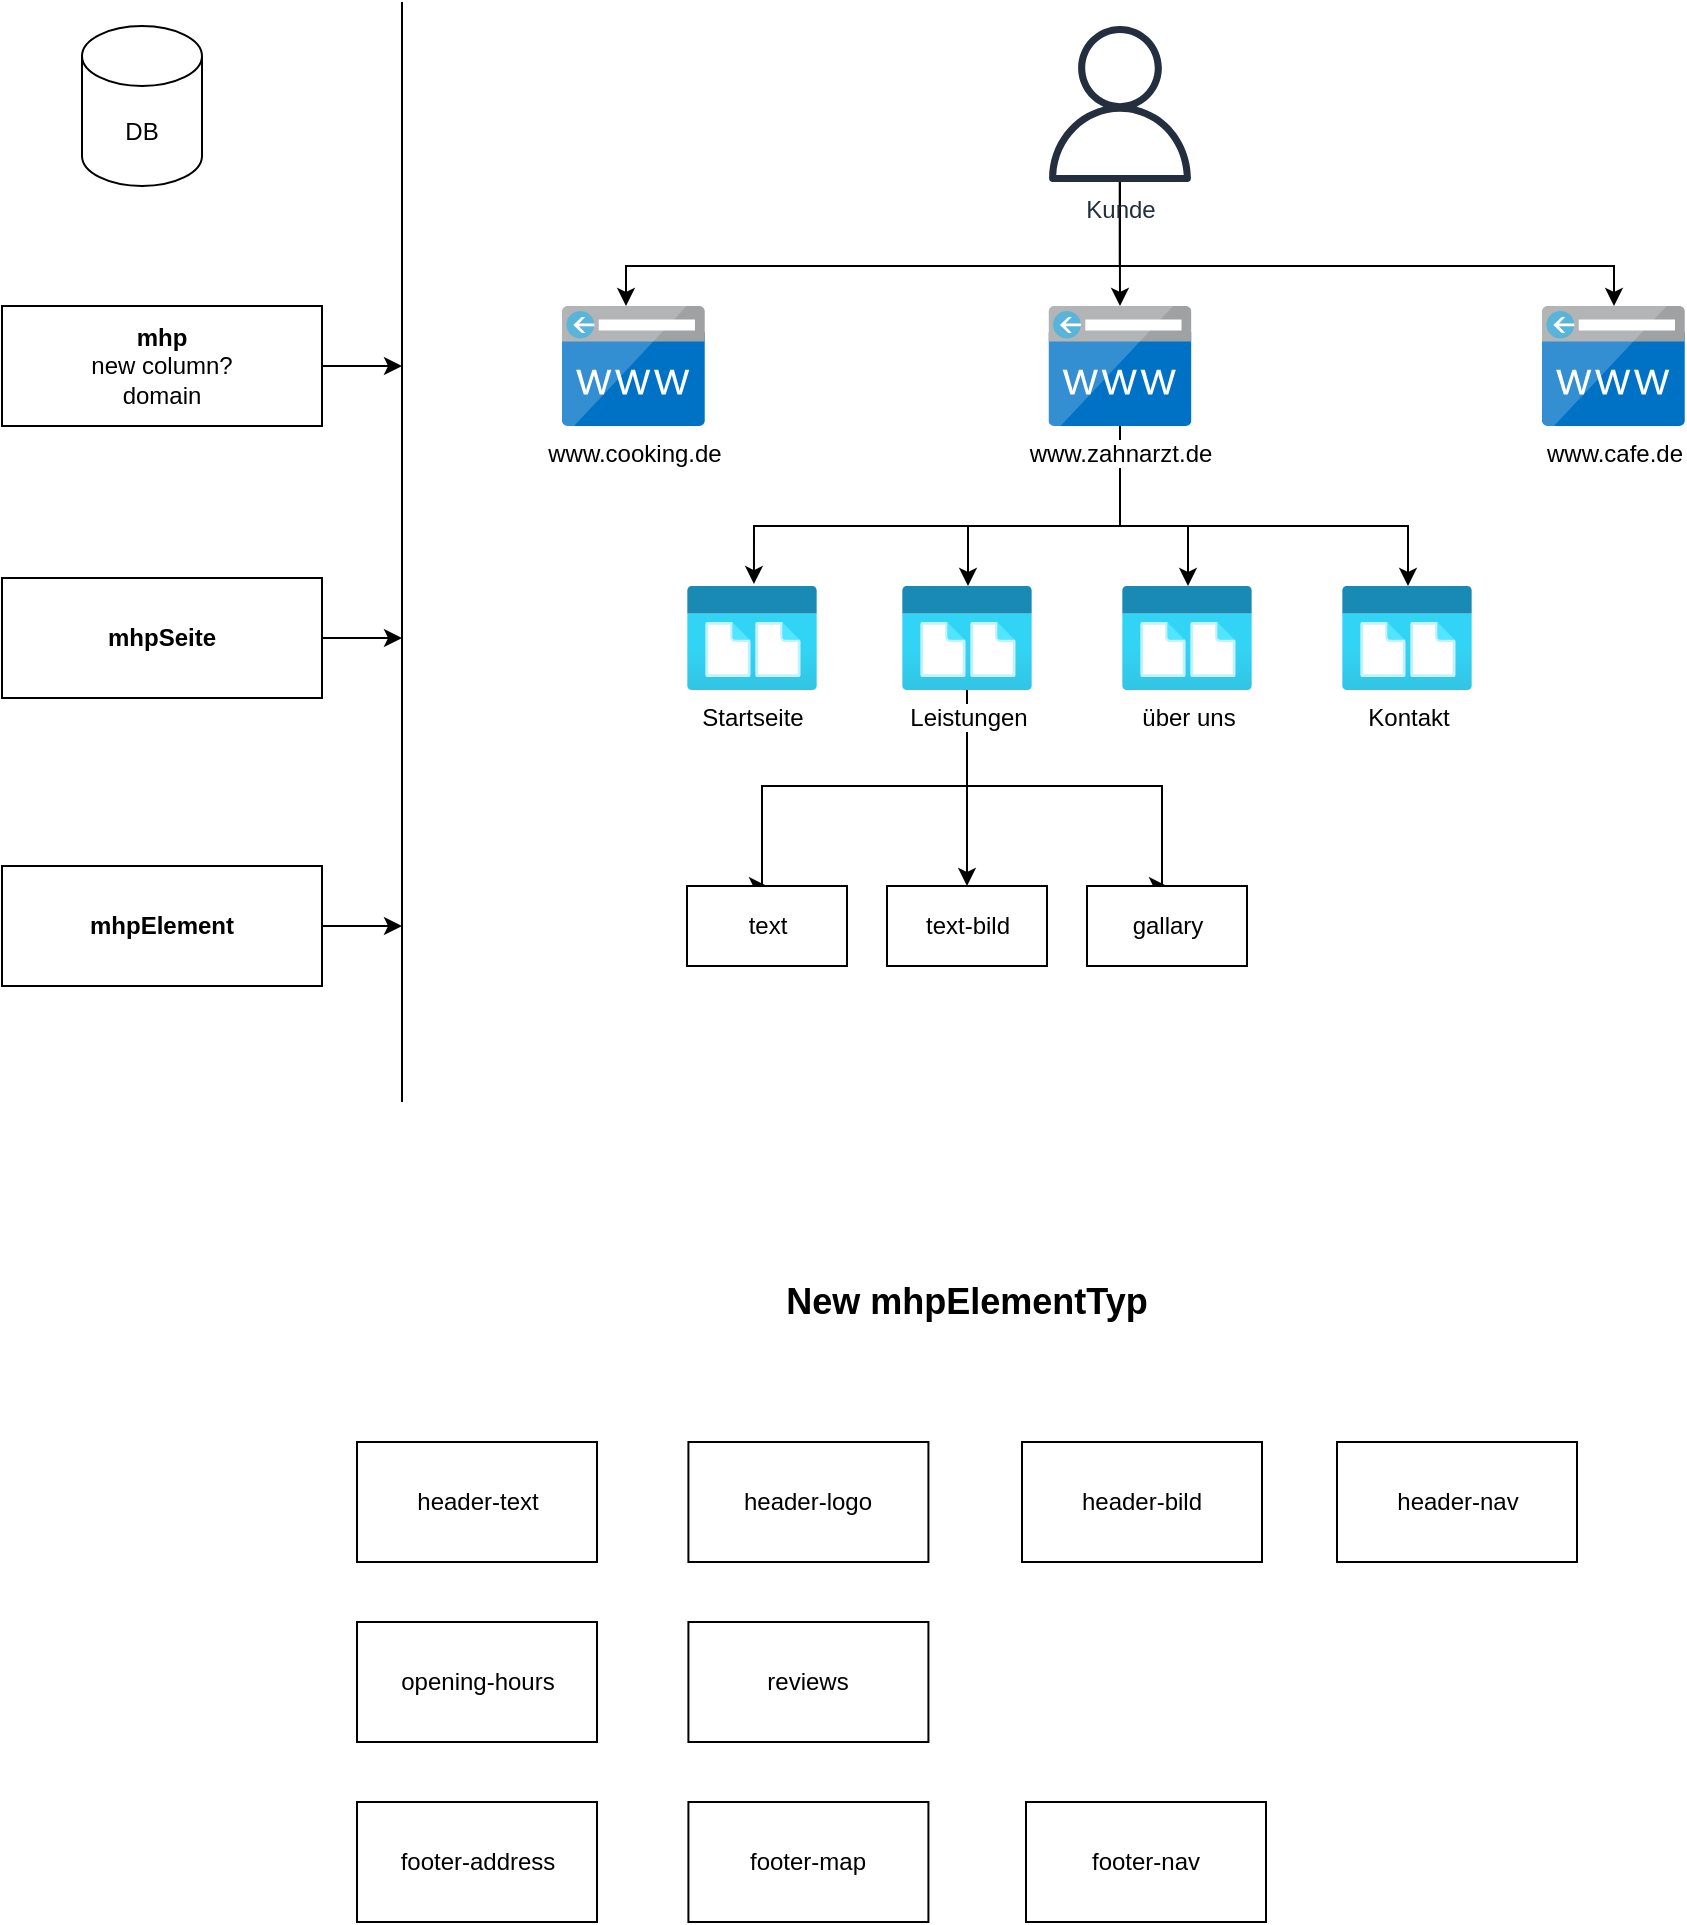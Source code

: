 <mxfile version="14.4.3" type="github">
  <diagram id="ebvH97lGsPnApEIWCI86" name="Page-1">
    <mxGraphModel dx="1421" dy="726" grid="1" gridSize="10" guides="1" tooltips="1" connect="1" arrows="1" fold="1" page="1" pageScale="1" pageWidth="1654" pageHeight="1169" math="0" shadow="0">
      <root>
        <mxCell id="0" />
        <mxCell id="1" parent="0" />
        <mxCell id="uprv_qQI1ZrDwKQ4Ydge-5" style="edgeStyle=orthogonalEdgeStyle;rounded=0;orthogonalLoop=1;jettySize=auto;html=1;entryX=0.448;entryY=0;entryDx=0;entryDy=0;entryPerimeter=0;" edge="1" parent="1" source="uprv_qQI1ZrDwKQ4Ydge-1" target="uprv_qQI1ZrDwKQ4Ydge-2">
          <mxGeometry relative="1" as="geometry">
            <Array as="points">
              <mxPoint x="639" y="182" />
              <mxPoint x="392" y="182" />
            </Array>
          </mxGeometry>
        </mxCell>
        <mxCell id="uprv_qQI1ZrDwKQ4Ydge-6" style="edgeStyle=orthogonalEdgeStyle;rounded=0;orthogonalLoop=1;jettySize=auto;html=1;" edge="1" parent="1" source="uprv_qQI1ZrDwKQ4Ydge-1" target="uprv_qQI1ZrDwKQ4Ydge-4">
          <mxGeometry relative="1" as="geometry">
            <Array as="points">
              <mxPoint x="639" y="182" />
              <mxPoint x="886" y="182" />
            </Array>
          </mxGeometry>
        </mxCell>
        <mxCell id="uprv_qQI1ZrDwKQ4Ydge-7" style="edgeStyle=orthogonalEdgeStyle;rounded=0;orthogonalLoop=1;jettySize=auto;html=1;" edge="1" parent="1" source="uprv_qQI1ZrDwKQ4Ydge-1" target="uprv_qQI1ZrDwKQ4Ydge-3">
          <mxGeometry relative="1" as="geometry" />
        </mxCell>
        <mxCell id="uprv_qQI1ZrDwKQ4Ydge-1" value="Kunde&lt;br&gt;" style="outlineConnect=0;fontColor=#232F3E;gradientColor=none;fillColor=#232F3E;strokeColor=none;dashed=0;verticalLabelPosition=bottom;verticalAlign=top;align=center;html=1;fontSize=12;fontStyle=0;aspect=fixed;pointerEvents=1;shape=mxgraph.aws4.user;" vertex="1" parent="1">
          <mxGeometry x="600" y="62" width="78" height="78" as="geometry" />
        </mxCell>
        <mxCell id="uprv_qQI1ZrDwKQ4Ydge-2" value="www.cooking.de" style="aspect=fixed;html=1;points=[];align=center;image;fontSize=12;image=img/lib/mscae/CustomDomain.svg;" vertex="1" parent="1">
          <mxGeometry x="360" y="202" width="71.43" height="60" as="geometry" />
        </mxCell>
        <mxCell id="uprv_qQI1ZrDwKQ4Ydge-25" style="edgeStyle=orthogonalEdgeStyle;rounded=0;orthogonalLoop=1;jettySize=auto;html=1;" edge="1" parent="1" source="uprv_qQI1ZrDwKQ4Ydge-3" target="uprv_qQI1ZrDwKQ4Ydge-18">
          <mxGeometry relative="1" as="geometry">
            <Array as="points">
              <mxPoint x="639" y="312" />
              <mxPoint x="563" y="312" />
            </Array>
          </mxGeometry>
        </mxCell>
        <mxCell id="uprv_qQI1ZrDwKQ4Ydge-28" style="edgeStyle=orthogonalEdgeStyle;rounded=0;orthogonalLoop=1;jettySize=auto;html=1;" edge="1" parent="1" source="uprv_qQI1ZrDwKQ4Ydge-3" target="uprv_qQI1ZrDwKQ4Ydge-16">
          <mxGeometry relative="1" as="geometry">
            <Array as="points">
              <mxPoint x="639" y="312" />
              <mxPoint x="783" y="312" />
            </Array>
          </mxGeometry>
        </mxCell>
        <mxCell id="uprv_qQI1ZrDwKQ4Ydge-49" style="edgeStyle=orthogonalEdgeStyle;rounded=0;orthogonalLoop=1;jettySize=auto;html=1;entryX=0.515;entryY=-0.019;entryDx=0;entryDy=0;entryPerimeter=0;" edge="1" parent="1" source="uprv_qQI1ZrDwKQ4Ydge-3" target="uprv_qQI1ZrDwKQ4Ydge-14">
          <mxGeometry relative="1" as="geometry">
            <Array as="points">
              <mxPoint x="639" y="312" />
              <mxPoint x="456" y="312" />
            </Array>
          </mxGeometry>
        </mxCell>
        <mxCell id="uprv_qQI1ZrDwKQ4Ydge-50" style="edgeStyle=orthogonalEdgeStyle;rounded=0;orthogonalLoop=1;jettySize=auto;html=1;" edge="1" parent="1" source="uprv_qQI1ZrDwKQ4Ydge-3" target="uprv_qQI1ZrDwKQ4Ydge-13">
          <mxGeometry relative="1" as="geometry">
            <Array as="points">
              <mxPoint x="639" y="312" />
              <mxPoint x="673" y="312" />
            </Array>
          </mxGeometry>
        </mxCell>
        <mxCell id="uprv_qQI1ZrDwKQ4Ydge-3" value="www.zahnarzt.de" style="aspect=fixed;html=1;points=[];align=center;image;fontSize=12;image=img/lib/mscae/CustomDomain.svg;" vertex="1" parent="1">
          <mxGeometry x="603.28" y="202" width="71.43" height="60" as="geometry" />
        </mxCell>
        <mxCell id="uprv_qQI1ZrDwKQ4Ydge-4" value="www.cafe.de" style="aspect=fixed;html=1;points=[];align=center;image;fontSize=12;image=img/lib/mscae/CustomDomain.svg;" vertex="1" parent="1">
          <mxGeometry x="850" y="202" width="71.43" height="60" as="geometry" />
        </mxCell>
        <mxCell id="uprv_qQI1ZrDwKQ4Ydge-54" style="edgeStyle=orthogonalEdgeStyle;rounded=0;orthogonalLoop=1;jettySize=auto;html=1;" edge="1" parent="1" source="uprv_qQI1ZrDwKQ4Ydge-12">
          <mxGeometry relative="1" as="geometry">
            <mxPoint x="280" y="232" as="targetPoint" />
          </mxGeometry>
        </mxCell>
        <mxCell id="uprv_qQI1ZrDwKQ4Ydge-12" value="&lt;b&gt;mhp&lt;/b&gt;&lt;br&gt;new column?&lt;br&gt;domain" style="rounded=0;whiteSpace=wrap;html=1;" vertex="1" parent="1">
          <mxGeometry x="80" y="202" width="160" height="60" as="geometry" />
        </mxCell>
        <mxCell id="uprv_qQI1ZrDwKQ4Ydge-13" value="über uns" style="aspect=fixed;html=1;points=[];align=center;image;fontSize=12;image=img/lib/azure2/general/Blob_Page.svg;" vertex="1" parent="1">
          <mxGeometry x="640" y="342" width="65" height="52" as="geometry" />
        </mxCell>
        <mxCell id="uprv_qQI1ZrDwKQ4Ydge-14" value="Startseite" style="aspect=fixed;html=1;points=[];align=center;image;fontSize=12;image=img/lib/azure2/general/Blob_Page.svg;" vertex="1" parent="1">
          <mxGeometry x="422.5" y="342" width="65" height="52" as="geometry" />
        </mxCell>
        <mxCell id="uprv_qQI1ZrDwKQ4Ydge-16" value="Kontakt" style="aspect=fixed;html=1;points=[];align=center;image;fontSize=12;image=img/lib/azure2/general/Blob_Page.svg;" vertex="1" parent="1">
          <mxGeometry x="750" y="342" width="65" height="52" as="geometry" />
        </mxCell>
        <mxCell id="uprv_qQI1ZrDwKQ4Ydge-39" style="edgeStyle=orthogonalEdgeStyle;rounded=0;orthogonalLoop=1;jettySize=auto;html=1;entryX=0.5;entryY=0;entryDx=0;entryDy=0;" edge="1" parent="1" source="uprv_qQI1ZrDwKQ4Ydge-18" target="uprv_qQI1ZrDwKQ4Ydge-41">
          <mxGeometry relative="1" as="geometry">
            <mxPoint x="562.48" y="482" as="targetPoint" />
          </mxGeometry>
        </mxCell>
        <mxCell id="uprv_qQI1ZrDwKQ4Ydge-44" style="edgeStyle=orthogonalEdgeStyle;rounded=0;orthogonalLoop=1;jettySize=auto;html=1;entryX=0.5;entryY=0;entryDx=0;entryDy=0;" edge="1" parent="1" source="uprv_qQI1ZrDwKQ4Ydge-18" target="uprv_qQI1ZrDwKQ4Ydge-38">
          <mxGeometry relative="1" as="geometry">
            <Array as="points">
              <mxPoint x="563" y="442" />
              <mxPoint x="460" y="442" />
            </Array>
          </mxGeometry>
        </mxCell>
        <mxCell id="uprv_qQI1ZrDwKQ4Ydge-45" style="edgeStyle=orthogonalEdgeStyle;rounded=0;orthogonalLoop=1;jettySize=auto;html=1;entryX=0.5;entryY=0;entryDx=0;entryDy=0;" edge="1" parent="1" source="uprv_qQI1ZrDwKQ4Ydge-18" target="uprv_qQI1ZrDwKQ4Ydge-42">
          <mxGeometry relative="1" as="geometry">
            <Array as="points">
              <mxPoint x="563" y="442" />
              <mxPoint x="660" y="442" />
            </Array>
          </mxGeometry>
        </mxCell>
        <mxCell id="uprv_qQI1ZrDwKQ4Ydge-18" value="Leistungen" style="aspect=fixed;html=1;points=[];align=center;image;fontSize=12;image=img/lib/azure2/general/Blob_Page.svg;" vertex="1" parent="1">
          <mxGeometry x="530" y="342" width="65" height="52" as="geometry" />
        </mxCell>
        <mxCell id="uprv_qQI1ZrDwKQ4Ydge-55" style="edgeStyle=orthogonalEdgeStyle;rounded=0;orthogonalLoop=1;jettySize=auto;html=1;" edge="1" parent="1" source="uprv_qQI1ZrDwKQ4Ydge-29">
          <mxGeometry relative="1" as="geometry">
            <mxPoint x="280" y="368" as="targetPoint" />
          </mxGeometry>
        </mxCell>
        <mxCell id="uprv_qQI1ZrDwKQ4Ydge-29" value="&lt;b&gt;mhpSeite&lt;/b&gt;" style="rounded=0;whiteSpace=wrap;html=1;" vertex="1" parent="1">
          <mxGeometry x="80" y="338" width="160" height="60" as="geometry" />
        </mxCell>
        <mxCell id="uprv_qQI1ZrDwKQ4Ydge-38" value="text" style="rounded=0;whiteSpace=wrap;html=1;" vertex="1" parent="1">
          <mxGeometry x="422.5" y="492" width="80" height="40" as="geometry" />
        </mxCell>
        <mxCell id="uprv_qQI1ZrDwKQ4Ydge-41" value="text-bild" style="rounded=0;whiteSpace=wrap;html=1;" vertex="1" parent="1">
          <mxGeometry x="522.5" y="492" width="80" height="40" as="geometry" />
        </mxCell>
        <mxCell id="uprv_qQI1ZrDwKQ4Ydge-42" value="gallary" style="rounded=0;whiteSpace=wrap;html=1;" vertex="1" parent="1">
          <mxGeometry x="622.5" y="492" width="80" height="40" as="geometry" />
        </mxCell>
        <mxCell id="uprv_qQI1ZrDwKQ4Ydge-53" value="" style="endArrow=none;html=1;" edge="1" parent="1">
          <mxGeometry width="50" height="50" relative="1" as="geometry">
            <mxPoint x="280" y="600" as="sourcePoint" />
            <mxPoint x="280" y="50" as="targetPoint" />
          </mxGeometry>
        </mxCell>
        <mxCell id="uprv_qQI1ZrDwKQ4Ydge-57" style="edgeStyle=orthogonalEdgeStyle;rounded=0;orthogonalLoop=1;jettySize=auto;html=1;" edge="1" parent="1" source="uprv_qQI1ZrDwKQ4Ydge-56">
          <mxGeometry relative="1" as="geometry">
            <mxPoint x="280" y="512" as="targetPoint" />
          </mxGeometry>
        </mxCell>
        <mxCell id="uprv_qQI1ZrDwKQ4Ydge-56" value="&lt;b&gt;mhpElement&lt;/b&gt;" style="rounded=0;whiteSpace=wrap;html=1;" vertex="1" parent="1">
          <mxGeometry x="80" y="482" width="160" height="60" as="geometry" />
        </mxCell>
        <mxCell id="uprv_qQI1ZrDwKQ4Ydge-59" value="DB" style="shape=cylinder3;whiteSpace=wrap;html=1;boundedLbl=1;backgroundOutline=1;size=15;" vertex="1" parent="1">
          <mxGeometry x="120" y="62" width="60" height="80" as="geometry" />
        </mxCell>
        <mxCell id="uprv_qQI1ZrDwKQ4Ydge-60" value="&lt;b&gt;&lt;font style=&quot;font-size: 18px&quot;&gt;New mhpElementTyp&lt;/font&gt;&lt;/b&gt;" style="text;html=1;strokeColor=none;fillColor=none;align=center;verticalAlign=middle;whiteSpace=wrap;rounded=0;" vertex="1" parent="1">
          <mxGeometry x="435" y="690" width="255" height="20" as="geometry" />
        </mxCell>
        <mxCell id="uprv_qQI1ZrDwKQ4Ydge-61" value="header-text" style="rounded=0;whiteSpace=wrap;html=1;" vertex="1" parent="1">
          <mxGeometry x="257.5" y="770" width="120" height="60" as="geometry" />
        </mxCell>
        <mxCell id="uprv_qQI1ZrDwKQ4Ydge-62" value="header-logo" style="rounded=0;whiteSpace=wrap;html=1;" vertex="1" parent="1">
          <mxGeometry x="423.21" y="770" width="120" height="60" as="geometry" />
        </mxCell>
        <mxCell id="uprv_qQI1ZrDwKQ4Ydge-63" value="header-bild" style="rounded=0;whiteSpace=wrap;html=1;" vertex="1" parent="1">
          <mxGeometry x="590" y="770" width="120" height="60" as="geometry" />
        </mxCell>
        <mxCell id="uprv_qQI1ZrDwKQ4Ydge-64" value="header-nav" style="rounded=0;whiteSpace=wrap;html=1;" vertex="1" parent="1">
          <mxGeometry x="747.5" y="770" width="120" height="60" as="geometry" />
        </mxCell>
        <mxCell id="uprv_qQI1ZrDwKQ4Ydge-65" value="footer-address" style="rounded=0;whiteSpace=wrap;html=1;" vertex="1" parent="1">
          <mxGeometry x="257.5" y="950" width="120" height="60" as="geometry" />
        </mxCell>
        <mxCell id="uprv_qQI1ZrDwKQ4Ydge-66" value="footer-map" style="rounded=0;whiteSpace=wrap;html=1;" vertex="1" parent="1">
          <mxGeometry x="423.21" y="950" width="120" height="60" as="geometry" />
        </mxCell>
        <mxCell id="uprv_qQI1ZrDwKQ4Ydge-67" value="opening-hours" style="rounded=0;whiteSpace=wrap;html=1;" vertex="1" parent="1">
          <mxGeometry x="257.5" y="860" width="120" height="60" as="geometry" />
        </mxCell>
        <mxCell id="uprv_qQI1ZrDwKQ4Ydge-68" value="reviews" style="rounded=0;whiteSpace=wrap;html=1;" vertex="1" parent="1">
          <mxGeometry x="423.21" y="860" width="120" height="60" as="geometry" />
        </mxCell>
        <mxCell id="uprv_qQI1ZrDwKQ4Ydge-69" value="footer-nav" style="rounded=0;whiteSpace=wrap;html=1;" vertex="1" parent="1">
          <mxGeometry x="592" y="950" width="120" height="60" as="geometry" />
        </mxCell>
      </root>
    </mxGraphModel>
  </diagram>
</mxfile>
